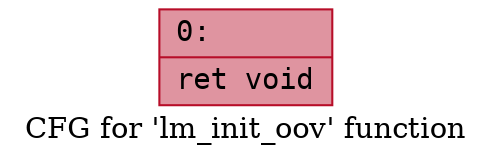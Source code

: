 digraph "CFG for 'lm_init_oov' function" {
	label="CFG for 'lm_init_oov' function";

	Node0x60000102e030 [shape=record,color="#b70d28ff", style=filled, fillcolor="#b70d2870" fontname="Courier",label="{0:\l|  ret void\l}"];
}
